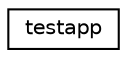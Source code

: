digraph "Graphical Class Hierarchy"
{
  edge [fontname="Helvetica",fontsize="10",labelfontname="Helvetica",labelfontsize="10"];
  node [fontname="Helvetica",fontsize="10",shape=record];
  rankdir="LR";
  Node0 [label="testapp",height=0.2,width=0.4,color="black", fillcolor="white", style="filled",URL="$classtestapp.html"];
}
